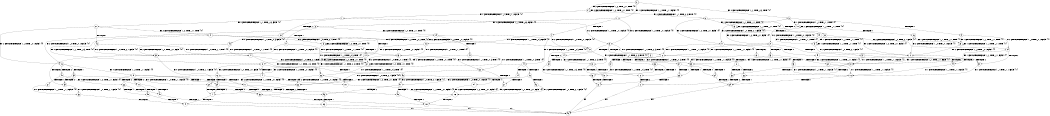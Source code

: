 digraph BCG {
size = "7, 10.5";
center = TRUE;
node [shape = circle];
0 [peripheries = 2];
0 -> 1 [label = "EX !1 !ATOMIC_EXCH_BRANCH (1, +1, TRUE, +1, 1, FALSE) !{0}"];
0 -> 2 [label = "EX !2 !ATOMIC_EXCH_BRANCH (1, +0, TRUE, +0, 1, TRUE) !{0}"];
0 -> 3 [label = "EX !0 !ATOMIC_EXCH_BRANCH (1, +1, TRUE, +0, 3, TRUE) !{0}"];
1 -> 4 [label = "TERMINATE !1"];
1 -> 5 [label = "EX !2 !ATOMIC_EXCH_BRANCH (1, +0, TRUE, +0, 1, FALSE) !{0}"];
1 -> 6 [label = "EX !0 !ATOMIC_EXCH_BRANCH (1, +1, TRUE, +0, 3, FALSE) !{0}"];
2 -> 7 [label = "EX !1 !ATOMIC_EXCH_BRANCH (1, +1, TRUE, +1, 1, FALSE) !{0}"];
2 -> 8 [label = "EX !0 !ATOMIC_EXCH_BRANCH (1, +1, TRUE, +0, 3, TRUE) !{0}"];
2 -> 2 [label = "EX !2 !ATOMIC_EXCH_BRANCH (1, +0, TRUE, +0, 1, TRUE) !{0}"];
3 -> 9 [label = "TERMINATE !0"];
3 -> 10 [label = "EX !1 !ATOMIC_EXCH_BRANCH (1, +1, TRUE, +1, 1, TRUE) !{0}"];
3 -> 11 [label = "EX !2 !ATOMIC_EXCH_BRANCH (1, +0, TRUE, +0, 1, FALSE) !{0}"];
4 -> 12 [label = "EX !2 !ATOMIC_EXCH_BRANCH (1, +0, TRUE, +0, 1, FALSE) !{0}"];
4 -> 13 [label = "EX !0 !ATOMIC_EXCH_BRANCH (1, +1, TRUE, +0, 3, FALSE) !{0}"];
5 -> 14 [label = "TERMINATE !1"];
5 -> 15 [label = "TERMINATE !2"];
5 -> 16 [label = "EX !0 !ATOMIC_EXCH_BRANCH (1, +1, TRUE, +0, 3, TRUE) !{0}"];
6 -> 17 [label = "TERMINATE !1"];
6 -> 18 [label = "EX !2 !ATOMIC_EXCH_BRANCH (1, +0, TRUE, +0, 1, FALSE) !{0}"];
6 -> 19 [label = "EX !0 !ATOMIC_EXCH_BRANCH (1, +0, TRUE, +1, 1, TRUE) !{0}"];
7 -> 20 [label = "TERMINATE !1"];
7 -> 21 [label = "EX !0 !ATOMIC_EXCH_BRANCH (1, +1, TRUE, +0, 3, FALSE) !{0}"];
7 -> 5 [label = "EX !2 !ATOMIC_EXCH_BRANCH (1, +0, TRUE, +0, 1, FALSE) !{0}"];
8 -> 22 [label = "TERMINATE !0"];
8 -> 23 [label = "EX !1 !ATOMIC_EXCH_BRANCH (1, +1, TRUE, +1, 1, TRUE) !{0}"];
8 -> 11 [label = "EX !2 !ATOMIC_EXCH_BRANCH (1, +0, TRUE, +0, 1, FALSE) !{0}"];
9 -> 24 [label = "EX !2 !ATOMIC_EXCH_BRANCH (1, +0, TRUE, +0, 1, FALSE) !{1}"];
9 -> 25 [label = "EX !1 !ATOMIC_EXCH_BRANCH (1, +1, TRUE, +1, 1, TRUE) !{1}"];
10 -> 26 [label = "TERMINATE !0"];
10 -> 27 [label = "EX !2 !ATOMIC_EXCH_BRANCH (1, +0, TRUE, +0, 1, FALSE) !{0}"];
10 -> 10 [label = "EX !1 !ATOMIC_EXCH_BRANCH (1, +1, TRUE, +1, 1, TRUE) !{0}"];
11 -> 28 [label = "TERMINATE !2"];
11 -> 29 [label = "TERMINATE !0"];
11 -> 16 [label = "EX !1 !ATOMIC_EXCH_BRANCH (1, +1, TRUE, +1, 1, FALSE) !{0}"];
12 -> 30 [label = "TERMINATE !2"];
12 -> 31 [label = "EX !0 !ATOMIC_EXCH_BRANCH (1, +1, TRUE, +0, 3, TRUE) !{0}"];
13 -> 32 [label = "EX !2 !ATOMIC_EXCH_BRANCH (1, +0, TRUE, +0, 1, FALSE) !{0}"];
13 -> 33 [label = "EX !0 !ATOMIC_EXCH_BRANCH (1, +0, TRUE, +1, 1, TRUE) !{0}"];
14 -> 30 [label = "TERMINATE !2"];
14 -> 31 [label = "EX !0 !ATOMIC_EXCH_BRANCH (1, +1, TRUE, +0, 3, TRUE) !{0}"];
15 -> 34 [label = "TERMINATE !1"];
15 -> 35 [label = "EX !0 !ATOMIC_EXCH_BRANCH (1, +1, TRUE, +0, 3, TRUE) !{0}"];
16 -> 36 [label = "TERMINATE !1"];
16 -> 37 [label = "TERMINATE !2"];
16 -> 38 [label = "TERMINATE !0"];
17 -> 32 [label = "EX !2 !ATOMIC_EXCH_BRANCH (1, +0, TRUE, +0, 1, FALSE) !{0}"];
17 -> 33 [label = "EX !0 !ATOMIC_EXCH_BRANCH (1, +0, TRUE, +1, 1, TRUE) !{0}"];
18 -> 39 [label = "TERMINATE !1"];
18 -> 40 [label = "TERMINATE !2"];
18 -> 41 [label = "EX !0 !ATOMIC_EXCH_BRANCH (1, +0, TRUE, +1, 1, FALSE) !{0}"];
19 -> 42 [label = "TERMINATE !1"];
19 -> 43 [label = "EX !2 !ATOMIC_EXCH_BRANCH (1, +0, TRUE, +0, 1, TRUE) !{0}"];
19 -> 44 [label = "EX !0 !ATOMIC_EXCH_BRANCH (1, +1, TRUE, +0, 3, TRUE) !{0}"];
20 -> 45 [label = "EX !0 !ATOMIC_EXCH_BRANCH (1, +1, TRUE, +0, 3, FALSE) !{0}"];
20 -> 12 [label = "EX !2 !ATOMIC_EXCH_BRANCH (1, +0, TRUE, +0, 1, FALSE) !{0}"];
21 -> 46 [label = "TERMINATE !1"];
21 -> 18 [label = "EX !2 !ATOMIC_EXCH_BRANCH (1, +0, TRUE, +0, 1, FALSE) !{0}"];
21 -> 47 [label = "EX !0 !ATOMIC_EXCH_BRANCH (1, +0, TRUE, +1, 1, TRUE) !{0}"];
22 -> 48 [label = "EX !1 !ATOMIC_EXCH_BRANCH (1, +1, TRUE, +1, 1, TRUE) !{1}"];
22 -> 24 [label = "EX !2 !ATOMIC_EXCH_BRANCH (1, +0, TRUE, +0, 1, FALSE) !{1}"];
23 -> 49 [label = "TERMINATE !0"];
23 -> 27 [label = "EX !2 !ATOMIC_EXCH_BRANCH (1, +0, TRUE, +0, 1, FALSE) !{0}"];
23 -> 23 [label = "EX !1 !ATOMIC_EXCH_BRANCH (1, +1, TRUE, +1, 1, TRUE) !{0}"];
24 -> 50 [label = "TERMINATE !2"];
24 -> 51 [label = "EX !1 !ATOMIC_EXCH_BRANCH (1, +1, TRUE, +1, 1, FALSE) !{1}"];
25 -> 52 [label = "EX !2 !ATOMIC_EXCH_BRANCH (1, +0, TRUE, +0, 1, FALSE) !{1}"];
25 -> 25 [label = "EX !1 !ATOMIC_EXCH_BRANCH (1, +1, TRUE, +1, 1, TRUE) !{1}"];
26 -> 52 [label = "EX !2 !ATOMIC_EXCH_BRANCH (1, +0, TRUE, +0, 1, FALSE) !{1}"];
26 -> 25 [label = "EX !1 !ATOMIC_EXCH_BRANCH (1, +1, TRUE, +1, 1, TRUE) !{1}"];
27 -> 53 [label = "TERMINATE !2"];
27 -> 54 [label = "TERMINATE !0"];
27 -> 16 [label = "EX !1 !ATOMIC_EXCH_BRANCH (1, +1, TRUE, +1, 1, FALSE) !{0}"];
28 -> 55 [label = "TERMINATE !0"];
28 -> 35 [label = "EX !1 !ATOMIC_EXCH_BRANCH (1, +1, TRUE, +1, 1, FALSE) !{0}"];
29 -> 50 [label = "TERMINATE !2"];
29 -> 51 [label = "EX !1 !ATOMIC_EXCH_BRANCH (1, +1, TRUE, +1, 1, FALSE) !{1}"];
30 -> 56 [label = "EX !0 !ATOMIC_EXCH_BRANCH (1, +1, TRUE, +0, 3, TRUE) !{0}"];
31 -> 57 [label = "TERMINATE !2"];
31 -> 58 [label = "TERMINATE !0"];
32 -> 59 [label = "TERMINATE !2"];
32 -> 60 [label = "EX !0 !ATOMIC_EXCH_BRANCH (1, +0, TRUE, +1, 1, FALSE) !{0}"];
33 -> 61 [label = "EX !2 !ATOMIC_EXCH_BRANCH (1, +0, TRUE, +0, 1, TRUE) !{0}"];
33 -> 62 [label = "EX !0 !ATOMIC_EXCH_BRANCH (1, +1, TRUE, +0, 3, TRUE) !{0}"];
34 -> 56 [label = "EX !0 !ATOMIC_EXCH_BRANCH (1, +1, TRUE, +0, 3, TRUE) !{0}"];
35 -> 63 [label = "TERMINATE !1"];
35 -> 64 [label = "TERMINATE !0"];
36 -> 57 [label = "TERMINATE !2"];
36 -> 58 [label = "TERMINATE !0"];
37 -> 63 [label = "TERMINATE !1"];
37 -> 64 [label = "TERMINATE !0"];
38 -> 65 [label = "TERMINATE !1"];
38 -> 66 [label = "TERMINATE !2"];
39 -> 59 [label = "TERMINATE !2"];
39 -> 60 [label = "EX !0 !ATOMIC_EXCH_BRANCH (1, +0, TRUE, +1, 1, FALSE) !{0}"];
40 -> 67 [label = "TERMINATE !1"];
40 -> 68 [label = "EX !0 !ATOMIC_EXCH_BRANCH (1, +0, TRUE, +1, 1, FALSE) !{0}"];
41 -> 69 [label = "TERMINATE !1"];
41 -> 70 [label = "TERMINATE !2"];
41 -> 71 [label = "TERMINATE !0"];
42 -> 61 [label = "EX !2 !ATOMIC_EXCH_BRANCH (1, +0, TRUE, +0, 1, TRUE) !{0}"];
42 -> 62 [label = "EX !0 !ATOMIC_EXCH_BRANCH (1, +1, TRUE, +0, 3, TRUE) !{0}"];
43 -> 72 [label = "TERMINATE !1"];
43 -> 43 [label = "EX !2 !ATOMIC_EXCH_BRANCH (1, +0, TRUE, +0, 1, TRUE) !{0}"];
43 -> 73 [label = "EX !0 !ATOMIC_EXCH_BRANCH (1, +1, TRUE, +0, 3, TRUE) !{0}"];
44 -> 74 [label = "TERMINATE !1"];
44 -> 75 [label = "TERMINATE !0"];
44 -> 76 [label = "EX !2 !ATOMIC_EXCH_BRANCH (1, +0, TRUE, +0, 1, FALSE) !{0}"];
45 -> 32 [label = "EX !2 !ATOMIC_EXCH_BRANCH (1, +0, TRUE, +0, 1, FALSE) !{0}"];
45 -> 77 [label = "EX !0 !ATOMIC_EXCH_BRANCH (1, +0, TRUE, +1, 1, TRUE) !{0}"];
46 -> 32 [label = "EX !2 !ATOMIC_EXCH_BRANCH (1, +0, TRUE, +0, 1, FALSE) !{0}"];
46 -> 77 [label = "EX !0 !ATOMIC_EXCH_BRANCH (1, +0, TRUE, +1, 1, TRUE) !{0}"];
47 -> 72 [label = "TERMINATE !1"];
47 -> 43 [label = "EX !2 !ATOMIC_EXCH_BRANCH (1, +0, TRUE, +0, 1, TRUE) !{0}"];
47 -> 73 [label = "EX !0 !ATOMIC_EXCH_BRANCH (1, +1, TRUE, +0, 3, TRUE) !{0}"];
48 -> 52 [label = "EX !2 !ATOMIC_EXCH_BRANCH (1, +0, TRUE, +0, 1, FALSE) !{1}"];
48 -> 48 [label = "EX !1 !ATOMIC_EXCH_BRANCH (1, +1, TRUE, +1, 1, TRUE) !{1}"];
49 -> 52 [label = "EX !2 !ATOMIC_EXCH_BRANCH (1, +0, TRUE, +0, 1, FALSE) !{1}"];
49 -> 48 [label = "EX !1 !ATOMIC_EXCH_BRANCH (1, +1, TRUE, +1, 1, TRUE) !{1}"];
50 -> 78 [label = "EX !1 !ATOMIC_EXCH_BRANCH (1, +1, TRUE, +1, 1, FALSE) !{1}"];
51 -> 65 [label = "TERMINATE !1"];
51 -> 66 [label = "TERMINATE !2"];
52 -> 79 [label = "TERMINATE !2"];
52 -> 51 [label = "EX !1 !ATOMIC_EXCH_BRANCH (1, +1, TRUE, +1, 1, FALSE) !{1}"];
53 -> 80 [label = "TERMINATE !0"];
53 -> 35 [label = "EX !1 !ATOMIC_EXCH_BRANCH (1, +1, TRUE, +1, 1, FALSE) !{0}"];
54 -> 79 [label = "TERMINATE !2"];
54 -> 51 [label = "EX !1 !ATOMIC_EXCH_BRANCH (1, +1, TRUE, +1, 1, FALSE) !{1}"];
55 -> 78 [label = "EX !1 !ATOMIC_EXCH_BRANCH (1, +1, TRUE, +1, 1, FALSE) !{1}"];
56 -> 81 [label = "TERMINATE !0"];
57 -> 81 [label = "TERMINATE !0"];
58 -> 82 [label = "TERMINATE !2"];
59 -> 83 [label = "EX !0 !ATOMIC_EXCH_BRANCH (1, +0, TRUE, +1, 1, FALSE) !{0}"];
60 -> 84 [label = "TERMINATE !2"];
60 -> 85 [label = "TERMINATE !0"];
61 -> 61 [label = "EX !2 !ATOMIC_EXCH_BRANCH (1, +0, TRUE, +0, 1, TRUE) !{0}"];
61 -> 86 [label = "EX !0 !ATOMIC_EXCH_BRANCH (1, +1, TRUE, +0, 3, TRUE) !{0}"];
62 -> 87 [label = "TERMINATE !0"];
62 -> 88 [label = "EX !2 !ATOMIC_EXCH_BRANCH (1, +0, TRUE, +0, 1, FALSE) !{0}"];
63 -> 81 [label = "TERMINATE !0"];
64 -> 89 [label = "TERMINATE !1"];
65 -> 82 [label = "TERMINATE !2"];
66 -> 89 [label = "TERMINATE !1"];
67 -> 83 [label = "EX !0 !ATOMIC_EXCH_BRANCH (1, +0, TRUE, +1, 1, FALSE) !{0}"];
68 -> 90 [label = "TERMINATE !1"];
68 -> 91 [label = "TERMINATE !0"];
69 -> 84 [label = "TERMINATE !2"];
69 -> 85 [label = "TERMINATE !0"];
70 -> 90 [label = "TERMINATE !1"];
70 -> 91 [label = "TERMINATE !0"];
71 -> 92 [label = "TERMINATE !1"];
71 -> 93 [label = "TERMINATE !2"];
72 -> 61 [label = "EX !2 !ATOMIC_EXCH_BRANCH (1, +0, TRUE, +0, 1, TRUE) !{0}"];
72 -> 86 [label = "EX !0 !ATOMIC_EXCH_BRANCH (1, +1, TRUE, +0, 3, TRUE) !{0}"];
73 -> 94 [label = "TERMINATE !1"];
73 -> 95 [label = "TERMINATE !0"];
73 -> 76 [label = "EX !2 !ATOMIC_EXCH_BRANCH (1, +0, TRUE, +0, 1, FALSE) !{0}"];
74 -> 87 [label = "TERMINATE !0"];
74 -> 88 [label = "EX !2 !ATOMIC_EXCH_BRANCH (1, +0, TRUE, +0, 1, FALSE) !{0}"];
75 -> 96 [label = "TERMINATE !1"];
75 -> 97 [label = "EX !2 !ATOMIC_EXCH_BRANCH (1, +0, TRUE, +0, 1, FALSE) !{1}"];
76 -> 69 [label = "TERMINATE !1"];
76 -> 70 [label = "TERMINATE !2"];
76 -> 71 [label = "TERMINATE !0"];
77 -> 61 [label = "EX !2 !ATOMIC_EXCH_BRANCH (1, +0, TRUE, +0, 1, TRUE) !{0}"];
77 -> 86 [label = "EX !0 !ATOMIC_EXCH_BRANCH (1, +1, TRUE, +0, 3, TRUE) !{0}"];
78 -> 89 [label = "TERMINATE !1"];
79 -> 78 [label = "EX !1 !ATOMIC_EXCH_BRANCH (1, +1, TRUE, +1, 1, FALSE) !{1}"];
80 -> 78 [label = "EX !1 !ATOMIC_EXCH_BRANCH (1, +1, TRUE, +1, 1, FALSE) !{1}"];
81 -> 98 [label = "exit"];
82 -> 98 [label = "exit"];
83 -> 99 [label = "TERMINATE !0"];
84 -> 99 [label = "TERMINATE !0"];
85 -> 100 [label = "TERMINATE !2"];
86 -> 101 [label = "TERMINATE !0"];
86 -> 88 [label = "EX !2 !ATOMIC_EXCH_BRANCH (1, +0, TRUE, +0, 1, FALSE) !{0}"];
87 -> 102 [label = "EX !2 !ATOMIC_EXCH_BRANCH (1, +0, TRUE, +0, 1, FALSE) !{2}"];
88 -> 84 [label = "TERMINATE !2"];
88 -> 85 [label = "TERMINATE !0"];
89 -> 98 [label = "exit"];
90 -> 99 [label = "TERMINATE !0"];
91 -> 103 [label = "TERMINATE !1"];
92 -> 100 [label = "TERMINATE !2"];
93 -> 103 [label = "TERMINATE !1"];
94 -> 101 [label = "TERMINATE !0"];
94 -> 88 [label = "EX !2 !ATOMIC_EXCH_BRANCH (1, +0, TRUE, +0, 1, FALSE) !{0}"];
95 -> 104 [label = "TERMINATE !1"];
95 -> 97 [label = "EX !2 !ATOMIC_EXCH_BRANCH (1, +0, TRUE, +0, 1, FALSE) !{1}"];
96 -> 102 [label = "EX !2 !ATOMIC_EXCH_BRANCH (1, +0, TRUE, +0, 1, FALSE) !{2}"];
97 -> 92 [label = "TERMINATE !1"];
97 -> 93 [label = "TERMINATE !2"];
99 -> 98 [label = "exit"];
100 -> 98 [label = "exit"];
101 -> 102 [label = "EX !2 !ATOMIC_EXCH_BRANCH (1, +0, TRUE, +0, 1, FALSE) !{2}"];
102 -> 100 [label = "TERMINATE !2"];
103 -> 98 [label = "exit"];
104 -> 102 [label = "EX !2 !ATOMIC_EXCH_BRANCH (1, +0, TRUE, +0, 1, FALSE) !{2}"];
}
